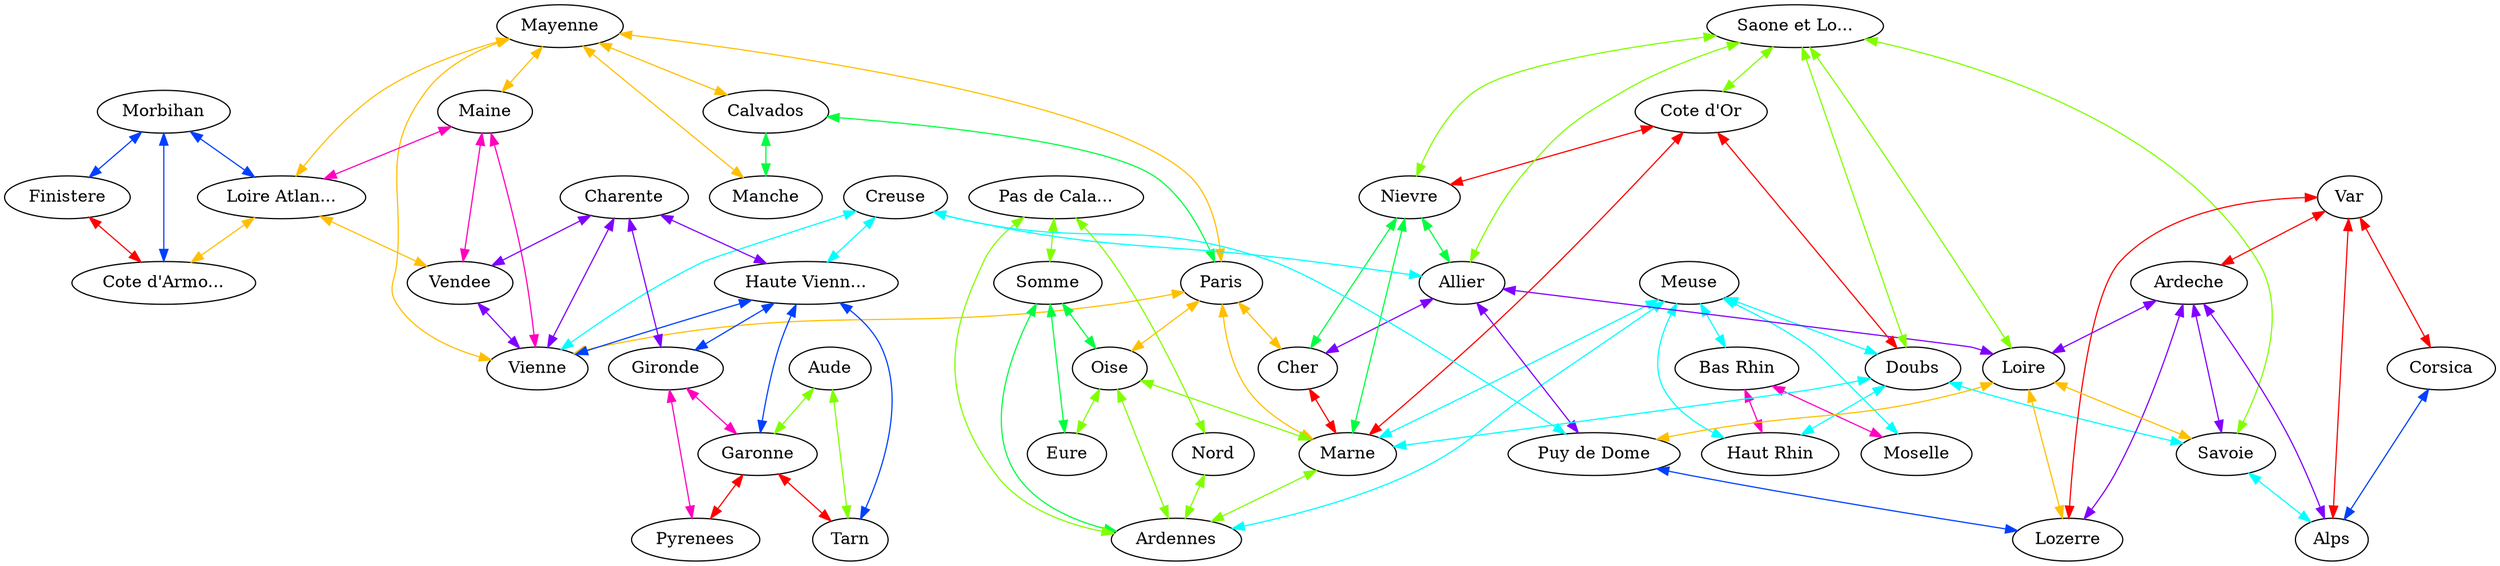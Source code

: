 graph x {
"Finistere" [pos="0.416666666666667,-2.625",label="Finistere"]
"Cote d'Armor" [pos="1.47222222222222,-2.77777777777778",label="Cote d'Armo..."]
"Morbihan" [pos="1.41666666666667,-3.41666666666667",label="Morbihan"]
"Loire Atlantic" [pos="1.93055555555556,-3.375",label="Loire Atlan..."]
"Manche" [pos="2.69444444444444,-2.34722222222222",label="Manche"]
"Mayenne" [pos="2.83333333333333,-3.25",label="Mayenne"]
"Maine" [pos="2.65277777777778,-3.90277777777778",label="Maine"]
"Vendee" [pos="2.36111111111111,-4.625",label="Vendee"]
"Calvados" [pos="3.27777777777778,-2.81944444444444",label="Calvados"]
"Paris" [pos="4.02777777777778,-3.23611111111111",label="Paris"]
"Vienne" [pos="3.38888888888889,-4.44444444444444",label="Vienne"]
"Eure" [pos="3.63888888888889,-2.01388888888889",label="Eure"]
"Somme" [pos="4.06944444444444,-1.36111111111111",label="Somme"]
"Oise" [pos="4.41666666666667,-2.09722222222222",label="Oise"]
"Pas de Calais" [pos="4.13888888888889,-0.791666666666667",label="Pas de Cala..."]
"Nord" [pos="4.94444444444444,-1.02777777777778",label="Nord"]
"Ardennes" [pos="5,-2.09722222222222",label="Ardennes"]
"Meuse" [pos="6.77777777777778,-2.875",label="Meuse"]
"Moselle" [pos="6.73611111111111,-2.05555555555556",label="Moselle"]
"Bas Rhin" [pos="7.61111111111111,-2.45833333333333",label="Bas Rhin"]
"Haut Rhin" [pos="7.38888888888889,-3.59722222222222",label="Haut Rhin"]
"Marne" [pos="5.56944444444444,-2.80555555555556",label="Marne"]
"Cher" [pos="4.70833333333333,-4.04166666666667",label="Cher"]
"Allier" [pos="4.94444444444444,-4.875",label="Allier"]
"Nievre" [pos="5.27777777777778,-3.94444444444444",label="Nievre"]
"Cote d'Or" [pos="5.76388888888889,-3.61111111111111",label="Cote d'Or"]
"Saone et Loire" [pos="5.48611111111111,-4.55555555555556",label="Saone et Lo..."]
"Doubs" [pos="6.77777777777778,-4.04166666666667",label="Doubs"]
"Corsica" [pos="7.76388888888889,-8.19444444444444",label="Corsica"]
"Alps" [pos="7.01388888888889,-6.79166666666667",label="Alps"]
"Var" [pos="6.83333333333333,-7.54166666666667",label="Var"]
"Savoie" [pos="6.68055555555556,-5.58333333333333",label="Savoie"]
"Ardeche" [pos="6.02777777777778,-6.36111111111111",label="Ardeche"]
"Loire" [pos="5.63888888888889,-5.41666666666667",label="Loire"]
"Lozerre" [pos="5.20833333333333,-6.41666666666667",label="Lozerre"]
"Puy de Dome" [pos="5.13888888888889,-5.55555555555556",label="Puy de Dome"]
"Creuse" [pos="4.20833333333333,-5.15277777777778",label="Creuse"]
"Haute Vienne" [pos="4,-5.97222222222222",label="Haute Vienn..."]
"Tarn" [pos="4.66666666666667,-7.15277777777778",label="Tarn"]
"Aude" [pos="4.30555555555556,-8.125",label="Aude"]
"Garonne" [pos="3.375,-7.22222222222222",label="Garonne"]
"Pyrenees" [pos="2.23611111111111,-7.05555555555556",label="Pyrenees"]
"Gironde" [pos="3.26388888888889,-6",label="Gironde"]
"Charente" [pos="2.73611111111111,-5.54166666666667",label="Charente"]
"Mayenne" -- "Vienne" [dir="both",color="0.125,1,1"]
"Mayenne" -- "Paris" [dir="both",color="0.125,1,1"]
"Mayenne" -- "Loire Atlantic" [dir="both",color="0.125,1,1"]
"Mayenne" -- "Calvados" [dir="both",color="0.125,1,1"]
"Mayenne" -- "Manche" [dir="both",color="0.125,1,1"]
"Mayenne" -- "Maine" [dir="both",color="0.125,1,1"]
"Saone et Loire" -- "Cote d'Or" [dir="both",color="0.25,1,1"]
"Saone et Loire" -- "Loire" [dir="both",color="0.25,1,1"]
"Saone et Loire" -- "Nievre" [dir="both",color="0.25,1,1"]
"Saone et Loire" -- "Doubs" [dir="both",color="0.25,1,1"]
"Saone et Loire" -- "Allier" [dir="both",color="0.25,1,1"]
"Saone et Loire" -- "Savoie" [dir="both",color="0.25,1,1"]
"Calvados" -- "Paris" [dir="both",color="0.375,1,1"]
"Calvados" -- "Manche" [dir="both",color="0.375,1,1"]
"Meuse" -- "Ardennes" [dir="both",color="0.5,1,1"]
"Meuse" -- "Doubs" [dir="both",color="0.5,1,1"]
"Meuse" -- "Bas Rhin" [dir="both",color="0.5,1,1"]
"Meuse" -- "Moselle" [dir="both",color="0.5,1,1"]
"Meuse" -- "Haut Rhin" [dir="both",color="0.5,1,1"]
"Meuse" -- "Marne" [dir="both",color="0.5,1,1"]
"Morbihan" -- "Loire Atlantic" [dir="both",color="0.625,1,1"]
"Morbihan" -- "Finistere" [dir="both",color="0.625,1,1"]
"Morbihan" -- "Cote d'Armor" [dir="both",color="0.625,1,1"]
"Charente" -- "Vienne" [dir="both",color="0.75,1,1"]
"Charente" -- "Haute Vienne" [dir="both",color="0.75,1,1"]
"Charente" -- "Vendee" [dir="both",color="0.75,1,1"]
"Charente" -- "Gironde" [dir="both",color="0.75,1,1"]
"Bas Rhin" -- "Moselle" [dir="both",color="0.875,1,1"]
"Bas Rhin" -- "Haut Rhin" [dir="both",color="0.875,1,1"]
"Var" -- "Lozerre" [dir="both",color="1,1,1"]
"Var" -- "Alps" [dir="both",color="1,1,1"]
"Var" -- "Corsica" [dir="both",color="1,1,1"]
"Var" -- "Ardeche" [dir="both",color="1,1,1"]
"Paris" -- "Vienne" [dir="both",color="0.125,1,1"]
"Paris" -- "Oise" [dir="both",color="0.125,1,1"]
"Paris" -- "Cher" [dir="both",color="0.125,1,1"]
"Paris" -- "Marne" [dir="both",color="0.125,1,1"]
"Pas de Calais" -- "Ardennes" [dir="both",color="0.25,1,1"]
"Pas de Calais" -- "Somme" [dir="both",color="0.25,1,1"]
"Pas de Calais" -- "Nord" [dir="both",color="0.25,1,1"]
"Somme" -- "Ardennes" [dir="both",color="0.375,1,1"]
"Somme" -- "Eure" [dir="both",color="0.375,1,1"]
"Somme" -- "Oise" [dir="both",color="0.375,1,1"]
"Creuse" -- "Vienne" [dir="both",color="0.5,1,1"]
"Creuse" -- "Puy de Dome" [dir="both",color="0.5,1,1"]
"Creuse" -- "Haute Vienne" [dir="both",color="0.5,1,1"]
"Creuse" -- "Allier" [dir="both",color="0.5,1,1"]
"Haute Vienne" -- "Garonne" [dir="both",color="0.625,1,1"]
"Haute Vienne" -- "Vienne" [dir="both",color="0.625,1,1"]
"Haute Vienne" -- "Tarn" [dir="both",color="0.625,1,1"]
"Haute Vienne" -- "Gironde" [dir="both",color="0.625,1,1"]
"Ardeche" -- "Loire" [dir="both",color="0.75,1,1"]
"Ardeche" -- "Lozerre" [dir="both",color="0.75,1,1"]
"Ardeche" -- "Alps" [dir="both",color="0.75,1,1"]
"Ardeche" -- "Savoie" [dir="both",color="0.75,1,1"]
"Maine" -- "Vienne" [dir="both",color="0.875,1,1"]
"Maine" -- "Loire Atlantic" [dir="both",color="0.875,1,1"]
"Maine" -- "Vendee" [dir="both",color="0.875,1,1"]
"Cote d'Or" -- "Nievre" [dir="both",color="1,1,1"]
"Cote d'Or" -- "Doubs" [dir="both",color="1,1,1"]
"Cote d'Or" -- "Marne" [dir="both",color="1,1,1"]
"Loire Atlantic" -- "Cote d'Armor" [dir="both",color="0.125,1,1"]
"Loire Atlantic" -- "Vendee" [dir="both",color="0.125,1,1"]
"Aude" -- "Garonne" [dir="both",color="0.25,1,1"]
"Aude" -- "Tarn" [dir="both",color="0.25,1,1"]
"Nievre" -- "Allier" [dir="both",color="0.375,1,1"]
"Nievre" -- "Cher" [dir="both",color="0.375,1,1"]
"Nievre" -- "Marne" [dir="both",color="0.375,1,1"]
"Doubs" -- "Marne" [dir="both",color="0.5,1,1"]
"Doubs" -- "Haut Rhin" [dir="both",color="0.5,1,1"]
"Doubs" -- "Savoie" [dir="both",color="0.5,1,1"]
"Corsica" -- "Alps" [dir="both",color="0.625,1,1"]
"Allier" -- "Puy de Dome" [dir="both",color="0.75,1,1"]
"Allier" -- "Loire" [dir="both",color="0.75,1,1"]
"Allier" -- "Cher" [dir="both",color="0.75,1,1"]
"Gironde" -- "Garonne" [dir="both",color="0.875,1,1"]
"Gironde" -- "Pyrenees" [dir="both",color="0.875,1,1"]
"Garonne" -- "Pyrenees" [dir="both",color="1,1,1"]
"Garonne" -- "Tarn" [dir="both",color="1,1,1"]
"Loire" -- "Puy de Dome" [dir="both",color="0.125,1,1"]
"Loire" -- "Lozerre" [dir="both",color="0.125,1,1"]
"Loire" -- "Savoie" [dir="both",color="0.125,1,1"]
"Oise" -- "Ardennes" [dir="both",color="0.25,1,1"]
"Oise" -- "Eure" [dir="both",color="0.25,1,1"]
"Oise" -- "Marne" [dir="both",color="0.25,1,1"]
"Vendee" -- "Vienne" [dir="both",color="0.75,1,1"]
"Finistere" -- "Cote d'Armor" [dir="both",color="1,1,1"]
"Nord" -- "Ardennes" [dir="both",color="0.25,1,1"]
"Savoie" -- "Alps" [dir="both",color="0.5,1,1"]
"Puy de Dome" -- "Lozerre" [dir="both",color="0.625,1,1"]
"Cher" -- "Marne" [dir="both",color="1,1,1"]
"Marne" -- "Ardennes" [dir="both",color="0.25,1,1"]
}
